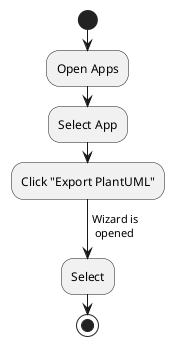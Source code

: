 @startuml General Workflow
start
:Open Apps;
:Select App;
:Click "Export PlantUML";
->Wizard is\n opened;
:Select;
stop
@enduml
